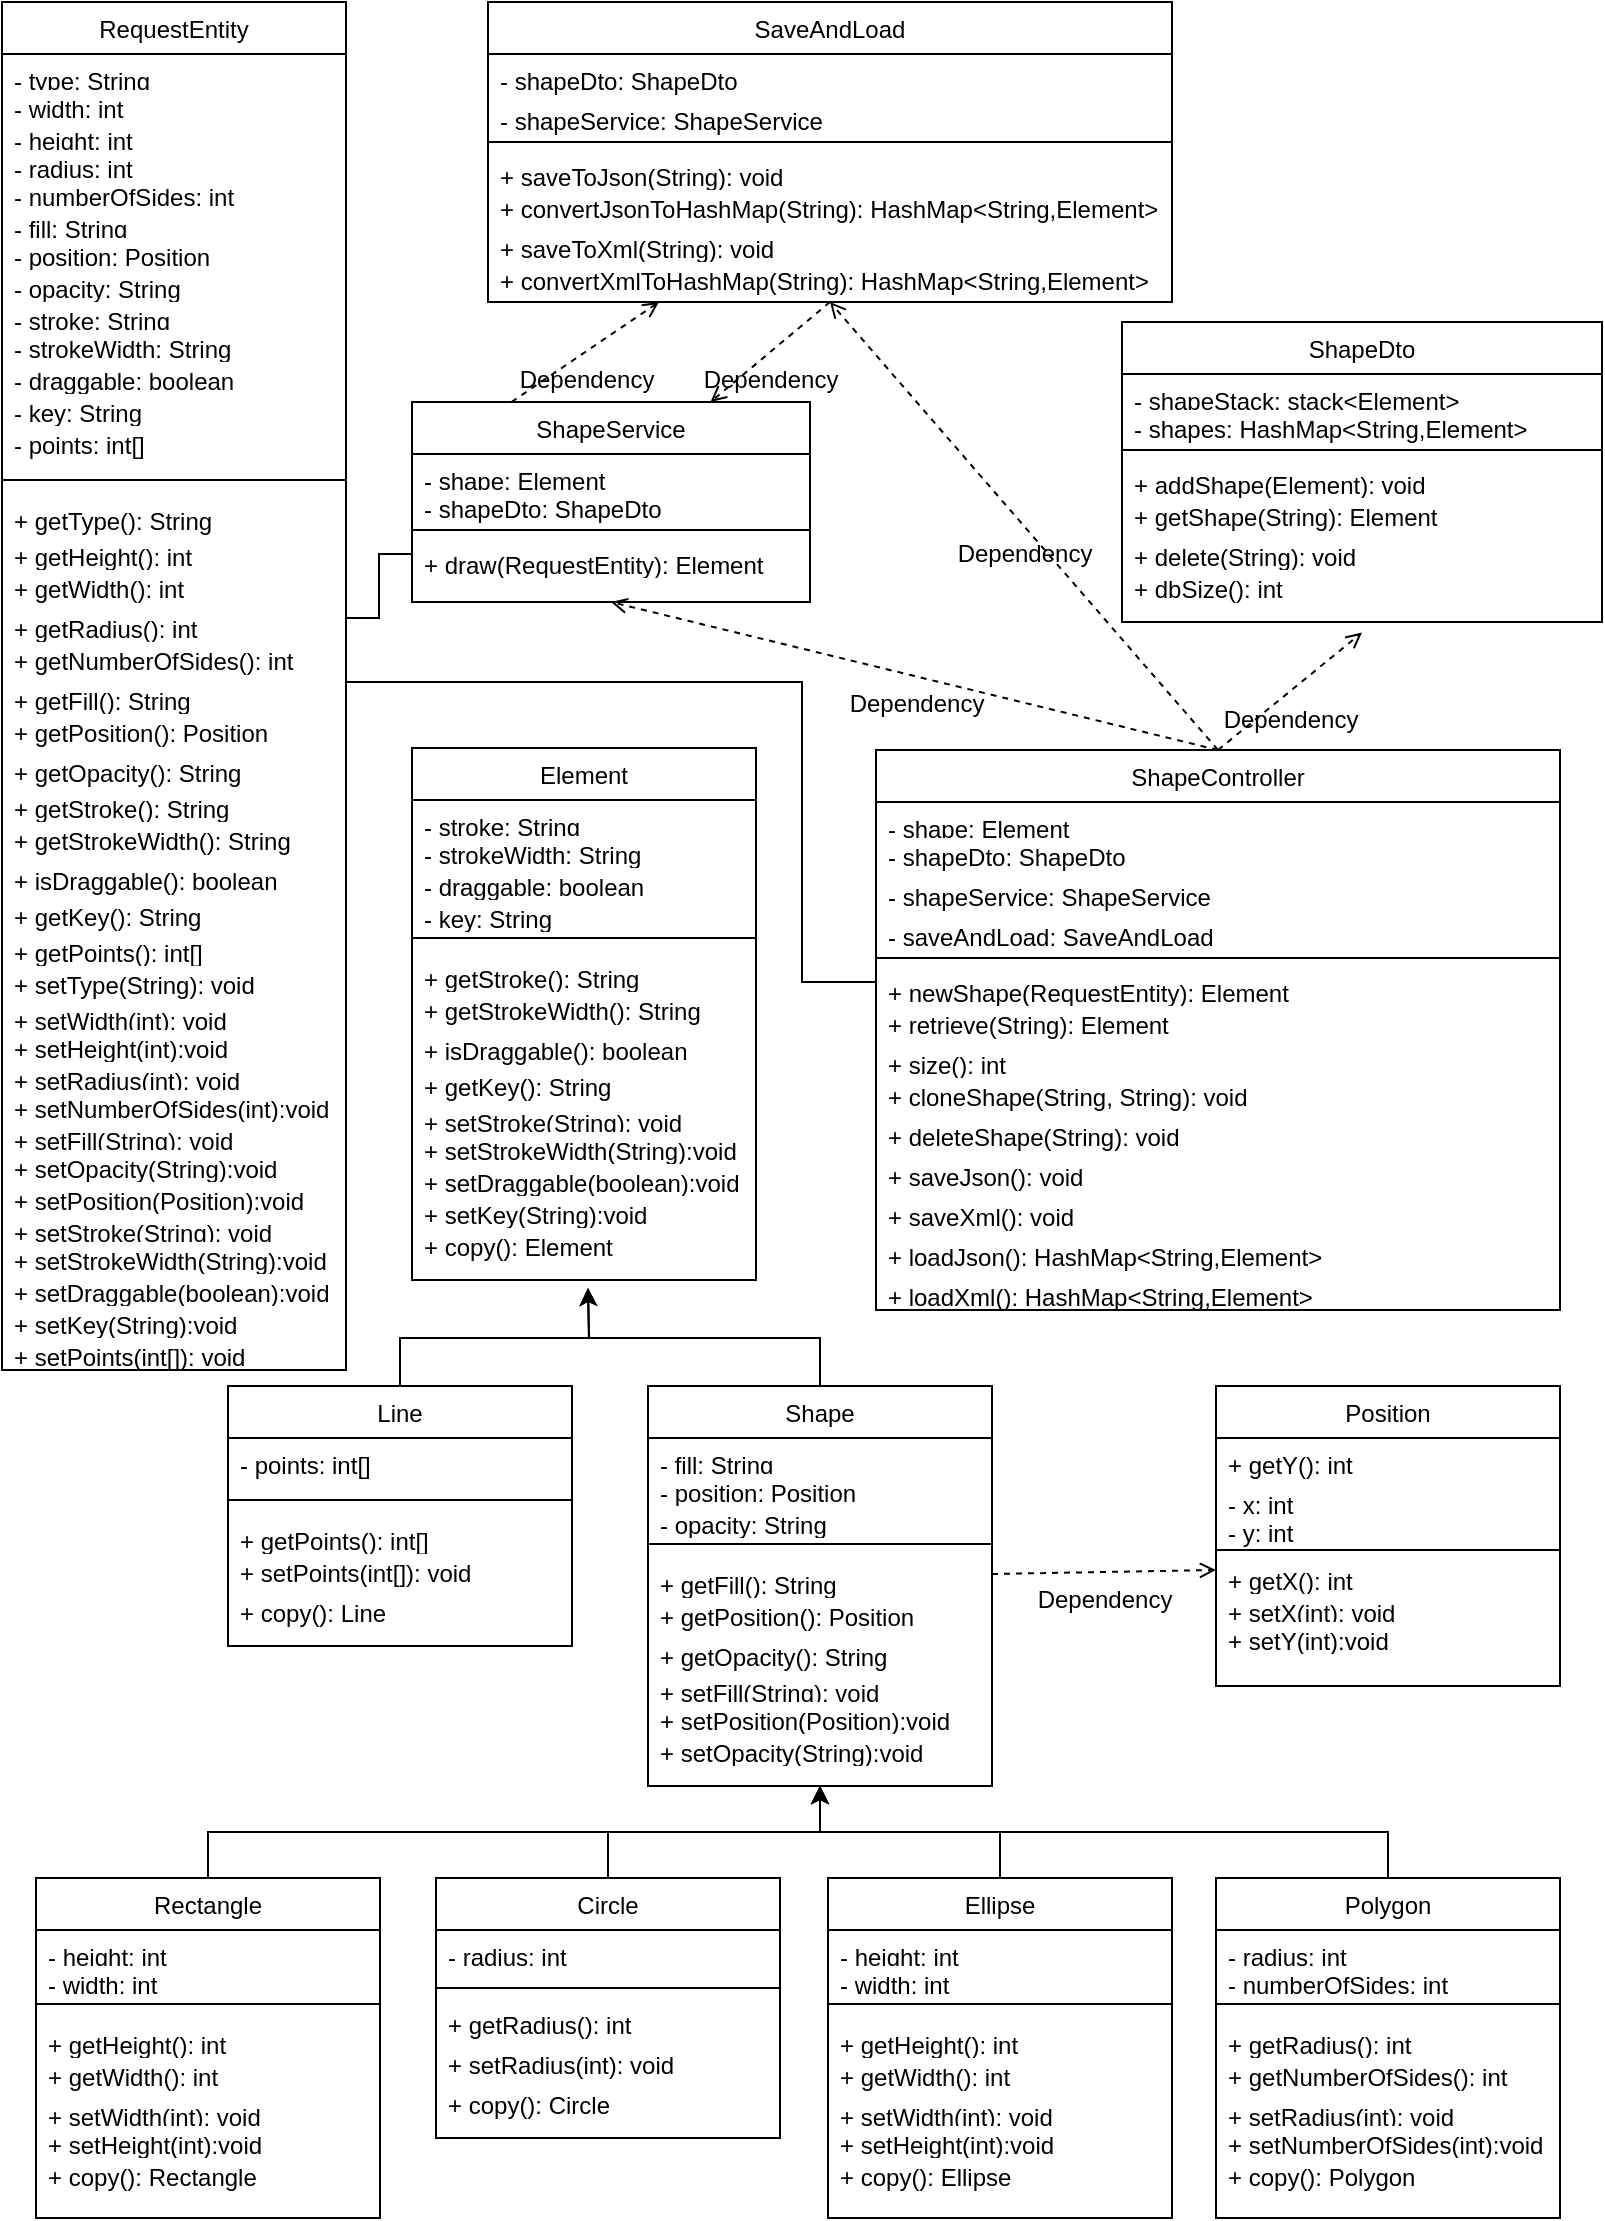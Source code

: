 <mxfile version="22.1.6" type="github">
  <diagram id="C5RBs43oDa-KdzZeNtuy" name="Page-1">
    <mxGraphModel dx="1500" dy="881" grid="1" gridSize="10" guides="1" tooltips="1" connect="1" arrows="1" fold="1" page="1" pageScale="1" pageWidth="827" pageHeight="1169" math="0" shadow="0">
      <root>
        <mxCell id="WIyWlLk6GJQsqaUBKTNV-0" />
        <mxCell id="WIyWlLk6GJQsqaUBKTNV-1" parent="WIyWlLk6GJQsqaUBKTNV-0" />
        <mxCell id="BYD55XEwTdzDxL9DiL2L-180" style="edgeStyle=orthogonalEdgeStyle;rounded=0;orthogonalLoop=1;jettySize=auto;html=1;exitX=0.5;exitY=0;exitDx=0;exitDy=0;entryX=0.5;entryY=1;entryDx=0;entryDy=0;" edge="1" parent="WIyWlLk6GJQsqaUBKTNV-1" source="zkfFHV4jXpPFQw0GAbJ--17" target="BYD55XEwTdzDxL9DiL2L-64">
          <mxGeometry relative="1" as="geometry" />
        </mxCell>
        <mxCell id="zkfFHV4jXpPFQw0GAbJ--17" value="Rectangle" style="swimlane;fontStyle=0;align=center;verticalAlign=top;childLayout=stackLayout;horizontal=1;startSize=26;horizontalStack=0;resizeParent=1;resizeLast=0;collapsible=1;marginBottom=0;rounded=0;shadow=0;strokeWidth=1;" parent="WIyWlLk6GJQsqaUBKTNV-1" vertex="1">
          <mxGeometry x="37" y="978" width="172" height="170" as="geometry">
            <mxRectangle x="550" y="140" width="160" height="26" as="alternateBounds" />
          </mxGeometry>
        </mxCell>
        <mxCell id="zkfFHV4jXpPFQw0GAbJ--18" value="- height: int" style="text;align=left;verticalAlign=top;spacingLeft=4;spacingRight=4;overflow=hidden;rotatable=0;points=[[0,0.5],[1,0.5]];portConstraint=eastwest;" parent="zkfFHV4jXpPFQw0GAbJ--17" vertex="1">
          <mxGeometry y="26" width="172" height="14" as="geometry" />
        </mxCell>
        <mxCell id="zkfFHV4jXpPFQw0GAbJ--19" value="- width: int" style="text;align=left;verticalAlign=top;spacingLeft=4;spacingRight=4;overflow=hidden;rotatable=0;points=[[0,0.5],[1,0.5]];portConstraint=eastwest;rounded=0;shadow=0;html=0;" parent="zkfFHV4jXpPFQw0GAbJ--17" vertex="1">
          <mxGeometry y="40" width="172" height="16" as="geometry" />
        </mxCell>
        <mxCell id="zkfFHV4jXpPFQw0GAbJ--23" value="" style="line;html=1;strokeWidth=1;align=left;verticalAlign=middle;spacingTop=-1;spacingLeft=3;spacingRight=3;rotatable=0;labelPosition=right;points=[];portConstraint=eastwest;" parent="zkfFHV4jXpPFQw0GAbJ--17" vertex="1">
          <mxGeometry y="56" width="172" height="14" as="geometry" />
        </mxCell>
        <mxCell id="zkfFHV4jXpPFQw0GAbJ--24" value="+ getHeight(): int" style="text;align=left;verticalAlign=top;spacingLeft=4;spacingRight=4;overflow=hidden;rotatable=0;points=[[0,0.5],[1,0.5]];portConstraint=eastwest;" parent="zkfFHV4jXpPFQw0GAbJ--17" vertex="1">
          <mxGeometry y="70" width="172" height="16" as="geometry" />
        </mxCell>
        <mxCell id="zkfFHV4jXpPFQw0GAbJ--25" value="+ getWidth(): int" style="text;align=left;verticalAlign=top;spacingLeft=4;spacingRight=4;overflow=hidden;rotatable=0;points=[[0,0.5],[1,0.5]];portConstraint=eastwest;" parent="zkfFHV4jXpPFQw0GAbJ--17" vertex="1">
          <mxGeometry y="86" width="172" height="20" as="geometry" />
        </mxCell>
        <mxCell id="BYD55XEwTdzDxL9DiL2L-0" value="+ setWidth(int): void" style="text;align=left;verticalAlign=top;spacingLeft=4;spacingRight=4;overflow=hidden;rotatable=0;points=[[0,0.5],[1,0.5]];portConstraint=eastwest;" vertex="1" parent="zkfFHV4jXpPFQw0GAbJ--17">
          <mxGeometry y="106" width="172" height="14" as="geometry" />
        </mxCell>
        <mxCell id="BYD55XEwTdzDxL9DiL2L-1" value="+ setHeight(int):void" style="text;align=left;verticalAlign=top;spacingLeft=4;spacingRight=4;overflow=hidden;rotatable=0;points=[[0,0.5],[1,0.5]];portConstraint=eastwest;" vertex="1" parent="zkfFHV4jXpPFQw0GAbJ--17">
          <mxGeometry y="120" width="172" height="16" as="geometry" />
        </mxCell>
        <mxCell id="BYD55XEwTdzDxL9DiL2L-2" value="+ copy(): Rectangle" style="text;align=left;verticalAlign=top;spacingLeft=4;spacingRight=4;overflow=hidden;rotatable=0;points=[[0,0.5],[1,0.5]];portConstraint=eastwest;" vertex="1" parent="zkfFHV4jXpPFQw0GAbJ--17">
          <mxGeometry y="136" width="172" height="30" as="geometry" />
        </mxCell>
        <mxCell id="BYD55XEwTdzDxL9DiL2L-183" style="edgeStyle=orthogonalEdgeStyle;rounded=0;orthogonalLoop=1;jettySize=auto;html=1;exitX=0.5;exitY=0;exitDx=0;exitDy=0;entryX=0.5;entryY=1;entryDx=0;entryDy=0;" edge="1" parent="WIyWlLk6GJQsqaUBKTNV-1" source="BYD55XEwTdzDxL9DiL2L-3" target="BYD55XEwTdzDxL9DiL2L-64">
          <mxGeometry relative="1" as="geometry" />
        </mxCell>
        <mxCell id="BYD55XEwTdzDxL9DiL2L-3" value="Polygon" style="swimlane;fontStyle=0;align=center;verticalAlign=top;childLayout=stackLayout;horizontal=1;startSize=26;horizontalStack=0;resizeParent=1;resizeLast=0;collapsible=1;marginBottom=0;rounded=0;shadow=0;strokeWidth=1;" vertex="1" parent="WIyWlLk6GJQsqaUBKTNV-1">
          <mxGeometry x="627" y="978" width="172" height="170" as="geometry">
            <mxRectangle x="550" y="140" width="160" height="26" as="alternateBounds" />
          </mxGeometry>
        </mxCell>
        <mxCell id="BYD55XEwTdzDxL9DiL2L-4" value="- radius: int" style="text;align=left;verticalAlign=top;spacingLeft=4;spacingRight=4;overflow=hidden;rotatable=0;points=[[0,0.5],[1,0.5]];portConstraint=eastwest;" vertex="1" parent="BYD55XEwTdzDxL9DiL2L-3">
          <mxGeometry y="26" width="172" height="14" as="geometry" />
        </mxCell>
        <mxCell id="BYD55XEwTdzDxL9DiL2L-5" value="- numberOfSides: int" style="text;align=left;verticalAlign=top;spacingLeft=4;spacingRight=4;overflow=hidden;rotatable=0;points=[[0,0.5],[1,0.5]];portConstraint=eastwest;rounded=0;shadow=0;html=0;" vertex="1" parent="BYD55XEwTdzDxL9DiL2L-3">
          <mxGeometry y="40" width="172" height="16" as="geometry" />
        </mxCell>
        <mxCell id="BYD55XEwTdzDxL9DiL2L-6" value="" style="line;html=1;strokeWidth=1;align=left;verticalAlign=middle;spacingTop=-1;spacingLeft=3;spacingRight=3;rotatable=0;labelPosition=right;points=[];portConstraint=eastwest;" vertex="1" parent="BYD55XEwTdzDxL9DiL2L-3">
          <mxGeometry y="56" width="172" height="14" as="geometry" />
        </mxCell>
        <mxCell id="BYD55XEwTdzDxL9DiL2L-7" value="+ getRadius(): int" style="text;align=left;verticalAlign=top;spacingLeft=4;spacingRight=4;overflow=hidden;rotatable=0;points=[[0,0.5],[1,0.5]];portConstraint=eastwest;" vertex="1" parent="BYD55XEwTdzDxL9DiL2L-3">
          <mxGeometry y="70" width="172" height="16" as="geometry" />
        </mxCell>
        <mxCell id="BYD55XEwTdzDxL9DiL2L-8" value="+ getNumberOfSides(): int" style="text;align=left;verticalAlign=top;spacingLeft=4;spacingRight=4;overflow=hidden;rotatable=0;points=[[0,0.5],[1,0.5]];portConstraint=eastwest;" vertex="1" parent="BYD55XEwTdzDxL9DiL2L-3">
          <mxGeometry y="86" width="172" height="20" as="geometry" />
        </mxCell>
        <mxCell id="BYD55XEwTdzDxL9DiL2L-9" value="+ setRadius(int): void" style="text;align=left;verticalAlign=top;spacingLeft=4;spacingRight=4;overflow=hidden;rotatable=0;points=[[0,0.5],[1,0.5]];portConstraint=eastwest;" vertex="1" parent="BYD55XEwTdzDxL9DiL2L-3">
          <mxGeometry y="106" width="172" height="14" as="geometry" />
        </mxCell>
        <mxCell id="BYD55XEwTdzDxL9DiL2L-10" value="+ setNumberOfSides(int):void" style="text;align=left;verticalAlign=top;spacingLeft=4;spacingRight=4;overflow=hidden;rotatable=0;points=[[0,0.5],[1,0.5]];portConstraint=eastwest;" vertex="1" parent="BYD55XEwTdzDxL9DiL2L-3">
          <mxGeometry y="120" width="172" height="16" as="geometry" />
        </mxCell>
        <mxCell id="BYD55XEwTdzDxL9DiL2L-11" value="+ copy(): Polygon" style="text;align=left;verticalAlign=top;spacingLeft=4;spacingRight=4;overflow=hidden;rotatable=0;points=[[0,0.5],[1,0.5]];portConstraint=eastwest;" vertex="1" parent="BYD55XEwTdzDxL9DiL2L-3">
          <mxGeometry y="136" width="172" height="30" as="geometry" />
        </mxCell>
        <mxCell id="BYD55XEwTdzDxL9DiL2L-182" style="edgeStyle=orthogonalEdgeStyle;rounded=0;orthogonalLoop=1;jettySize=auto;html=1;entryX=0.5;entryY=1;entryDx=0;entryDy=0;" edge="1" parent="WIyWlLk6GJQsqaUBKTNV-1" source="BYD55XEwTdzDxL9DiL2L-12" target="BYD55XEwTdzDxL9DiL2L-64">
          <mxGeometry relative="1" as="geometry" />
        </mxCell>
        <mxCell id="BYD55XEwTdzDxL9DiL2L-12" value="Ellipse" style="swimlane;fontStyle=0;align=center;verticalAlign=top;childLayout=stackLayout;horizontal=1;startSize=26;horizontalStack=0;resizeParent=1;resizeLast=0;collapsible=1;marginBottom=0;rounded=0;shadow=0;strokeWidth=1;" vertex="1" parent="WIyWlLk6GJQsqaUBKTNV-1">
          <mxGeometry x="433" y="978" width="172" height="170" as="geometry">
            <mxRectangle x="550" y="140" width="160" height="26" as="alternateBounds" />
          </mxGeometry>
        </mxCell>
        <mxCell id="BYD55XEwTdzDxL9DiL2L-13" value="- height: int" style="text;align=left;verticalAlign=top;spacingLeft=4;spacingRight=4;overflow=hidden;rotatable=0;points=[[0,0.5],[1,0.5]];portConstraint=eastwest;" vertex="1" parent="BYD55XEwTdzDxL9DiL2L-12">
          <mxGeometry y="26" width="172" height="14" as="geometry" />
        </mxCell>
        <mxCell id="BYD55XEwTdzDxL9DiL2L-14" value="- width: int" style="text;align=left;verticalAlign=top;spacingLeft=4;spacingRight=4;overflow=hidden;rotatable=0;points=[[0,0.5],[1,0.5]];portConstraint=eastwest;rounded=0;shadow=0;html=0;" vertex="1" parent="BYD55XEwTdzDxL9DiL2L-12">
          <mxGeometry y="40" width="172" height="16" as="geometry" />
        </mxCell>
        <mxCell id="BYD55XEwTdzDxL9DiL2L-15" value="" style="line;html=1;strokeWidth=1;align=left;verticalAlign=middle;spacingTop=-1;spacingLeft=3;spacingRight=3;rotatable=0;labelPosition=right;points=[];portConstraint=eastwest;" vertex="1" parent="BYD55XEwTdzDxL9DiL2L-12">
          <mxGeometry y="56" width="172" height="14" as="geometry" />
        </mxCell>
        <mxCell id="BYD55XEwTdzDxL9DiL2L-16" value="+ getHeight(): int" style="text;align=left;verticalAlign=top;spacingLeft=4;spacingRight=4;overflow=hidden;rotatable=0;points=[[0,0.5],[1,0.5]];portConstraint=eastwest;" vertex="1" parent="BYD55XEwTdzDxL9DiL2L-12">
          <mxGeometry y="70" width="172" height="16" as="geometry" />
        </mxCell>
        <mxCell id="BYD55XEwTdzDxL9DiL2L-17" value="+ getWidth(): int" style="text;align=left;verticalAlign=top;spacingLeft=4;spacingRight=4;overflow=hidden;rotatable=0;points=[[0,0.5],[1,0.5]];portConstraint=eastwest;" vertex="1" parent="BYD55XEwTdzDxL9DiL2L-12">
          <mxGeometry y="86" width="172" height="20" as="geometry" />
        </mxCell>
        <mxCell id="BYD55XEwTdzDxL9DiL2L-18" value="+ setWidth(int): void" style="text;align=left;verticalAlign=top;spacingLeft=4;spacingRight=4;overflow=hidden;rotatable=0;points=[[0,0.5],[1,0.5]];portConstraint=eastwest;" vertex="1" parent="BYD55XEwTdzDxL9DiL2L-12">
          <mxGeometry y="106" width="172" height="14" as="geometry" />
        </mxCell>
        <mxCell id="BYD55XEwTdzDxL9DiL2L-19" value="+ setHeight(int):void" style="text;align=left;verticalAlign=top;spacingLeft=4;spacingRight=4;overflow=hidden;rotatable=0;points=[[0,0.5],[1,0.5]];portConstraint=eastwest;" vertex="1" parent="BYD55XEwTdzDxL9DiL2L-12">
          <mxGeometry y="120" width="172" height="16" as="geometry" />
        </mxCell>
        <mxCell id="BYD55XEwTdzDxL9DiL2L-20" value="+ copy(): Ellipse" style="text;align=left;verticalAlign=top;spacingLeft=4;spacingRight=4;overflow=hidden;rotatable=0;points=[[0,0.5],[1,0.5]];portConstraint=eastwest;" vertex="1" parent="BYD55XEwTdzDxL9DiL2L-12">
          <mxGeometry y="136" width="172" height="30" as="geometry" />
        </mxCell>
        <mxCell id="BYD55XEwTdzDxL9DiL2L-187" style="edgeStyle=orthogonalEdgeStyle;rounded=0;orthogonalLoop=1;jettySize=auto;html=1;exitX=0.5;exitY=0;exitDx=0;exitDy=0;" edge="1" parent="WIyWlLk6GJQsqaUBKTNV-1" source="BYD55XEwTdzDxL9DiL2L-21">
          <mxGeometry relative="1" as="geometry">
            <mxPoint x="313" y="683" as="targetPoint" />
          </mxGeometry>
        </mxCell>
        <mxCell id="BYD55XEwTdzDxL9DiL2L-21" value="Line" style="swimlane;fontStyle=0;align=center;verticalAlign=top;childLayout=stackLayout;horizontal=1;startSize=26;horizontalStack=0;resizeParent=1;resizeLast=0;collapsible=1;marginBottom=0;rounded=0;shadow=0;strokeWidth=1;" vertex="1" parent="WIyWlLk6GJQsqaUBKTNV-1">
          <mxGeometry x="133" y="732" width="172" height="130" as="geometry">
            <mxRectangle x="550" y="140" width="160" height="26" as="alternateBounds" />
          </mxGeometry>
        </mxCell>
        <mxCell id="BYD55XEwTdzDxL9DiL2L-22" value="- points: int[]" style="text;align=left;verticalAlign=top;spacingLeft=4;spacingRight=4;overflow=hidden;rotatable=0;points=[[0,0.5],[1,0.5]];portConstraint=eastwest;" vertex="1" parent="BYD55XEwTdzDxL9DiL2L-21">
          <mxGeometry y="26" width="172" height="24" as="geometry" />
        </mxCell>
        <mxCell id="BYD55XEwTdzDxL9DiL2L-24" value="" style="line;html=1;strokeWidth=1;align=left;verticalAlign=middle;spacingTop=-1;spacingLeft=3;spacingRight=3;rotatable=0;labelPosition=right;points=[];portConstraint=eastwest;" vertex="1" parent="BYD55XEwTdzDxL9DiL2L-21">
          <mxGeometry y="50" width="172" height="14" as="geometry" />
        </mxCell>
        <mxCell id="BYD55XEwTdzDxL9DiL2L-25" value="+ getPoints(): int[]" style="text;align=left;verticalAlign=top;spacingLeft=4;spacingRight=4;overflow=hidden;rotatable=0;points=[[0,0.5],[1,0.5]];portConstraint=eastwest;" vertex="1" parent="BYD55XEwTdzDxL9DiL2L-21">
          <mxGeometry y="64" width="172" height="16" as="geometry" />
        </mxCell>
        <mxCell id="BYD55XEwTdzDxL9DiL2L-26" value="+ setPoints(int[]): void" style="text;align=left;verticalAlign=top;spacingLeft=4;spacingRight=4;overflow=hidden;rotatable=0;points=[[0,0.5],[1,0.5]];portConstraint=eastwest;" vertex="1" parent="BYD55XEwTdzDxL9DiL2L-21">
          <mxGeometry y="80" width="172" height="20" as="geometry" />
        </mxCell>
        <mxCell id="BYD55XEwTdzDxL9DiL2L-29" value="+ copy(): Line" style="text;align=left;verticalAlign=top;spacingLeft=4;spacingRight=4;overflow=hidden;rotatable=0;points=[[0,0.5],[1,0.5]];portConstraint=eastwest;" vertex="1" parent="BYD55XEwTdzDxL9DiL2L-21">
          <mxGeometry y="100" width="172" height="30" as="geometry" />
        </mxCell>
        <mxCell id="BYD55XEwTdzDxL9DiL2L-181" style="edgeStyle=orthogonalEdgeStyle;rounded=0;orthogonalLoop=1;jettySize=auto;html=1;entryX=0.5;entryY=1;entryDx=0;entryDy=0;" edge="1" parent="WIyWlLk6GJQsqaUBKTNV-1" source="BYD55XEwTdzDxL9DiL2L-30" target="BYD55XEwTdzDxL9DiL2L-64">
          <mxGeometry relative="1" as="geometry" />
        </mxCell>
        <mxCell id="BYD55XEwTdzDxL9DiL2L-30" value="Circle" style="swimlane;fontStyle=0;align=center;verticalAlign=top;childLayout=stackLayout;horizontal=1;startSize=26;horizontalStack=0;resizeParent=1;resizeLast=0;collapsible=1;marginBottom=0;rounded=0;shadow=0;strokeWidth=1;" vertex="1" parent="WIyWlLk6GJQsqaUBKTNV-1">
          <mxGeometry x="237" y="978" width="172" height="130" as="geometry">
            <mxRectangle x="550" y="140" width="160" height="26" as="alternateBounds" />
          </mxGeometry>
        </mxCell>
        <mxCell id="BYD55XEwTdzDxL9DiL2L-31" value="- radius: int" style="text;align=left;verticalAlign=top;spacingLeft=4;spacingRight=4;overflow=hidden;rotatable=0;points=[[0,0.5],[1,0.5]];portConstraint=eastwest;" vertex="1" parent="BYD55XEwTdzDxL9DiL2L-30">
          <mxGeometry y="26" width="172" height="24" as="geometry" />
        </mxCell>
        <mxCell id="BYD55XEwTdzDxL9DiL2L-33" value="" style="line;html=1;strokeWidth=1;align=left;verticalAlign=middle;spacingTop=-1;spacingLeft=3;spacingRight=3;rotatable=0;labelPosition=right;points=[];portConstraint=eastwest;" vertex="1" parent="BYD55XEwTdzDxL9DiL2L-30">
          <mxGeometry y="50" width="172" height="10" as="geometry" />
        </mxCell>
        <mxCell id="BYD55XEwTdzDxL9DiL2L-34" value="+ getRadius(): int" style="text;align=left;verticalAlign=top;spacingLeft=4;spacingRight=4;overflow=hidden;rotatable=0;points=[[0,0.5],[1,0.5]];portConstraint=eastwest;" vertex="1" parent="BYD55XEwTdzDxL9DiL2L-30">
          <mxGeometry y="60" width="172" height="20" as="geometry" />
        </mxCell>
        <mxCell id="BYD55XEwTdzDxL9DiL2L-35" value="+ setRadius(int): void" style="text;align=left;verticalAlign=top;spacingLeft=4;spacingRight=4;overflow=hidden;rotatable=0;points=[[0,0.5],[1,0.5]];portConstraint=eastwest;" vertex="1" parent="BYD55XEwTdzDxL9DiL2L-30">
          <mxGeometry y="80" width="172" height="20" as="geometry" />
        </mxCell>
        <mxCell id="BYD55XEwTdzDxL9DiL2L-38" value="+ copy(): Circle" style="text;align=left;verticalAlign=top;spacingLeft=4;spacingRight=4;overflow=hidden;rotatable=0;points=[[0,0.5],[1,0.5]];portConstraint=eastwest;" vertex="1" parent="BYD55XEwTdzDxL9DiL2L-30">
          <mxGeometry y="100" width="172" height="30" as="geometry" />
        </mxCell>
        <mxCell id="BYD55XEwTdzDxL9DiL2L-40" value="Element" style="swimlane;fontStyle=0;align=center;verticalAlign=top;childLayout=stackLayout;horizontal=1;startSize=26;horizontalStack=0;resizeParent=1;resizeLast=0;collapsible=1;marginBottom=0;rounded=0;shadow=0;strokeWidth=1;" vertex="1" parent="WIyWlLk6GJQsqaUBKTNV-1">
          <mxGeometry x="225" y="413" width="172" height="266" as="geometry">
            <mxRectangle x="550" y="140" width="160" height="26" as="alternateBounds" />
          </mxGeometry>
        </mxCell>
        <mxCell id="BYD55XEwTdzDxL9DiL2L-41" value="- stroke: String" style="text;align=left;verticalAlign=top;spacingLeft=4;spacingRight=4;overflow=hidden;rotatable=0;points=[[0,0.5],[1,0.5]];portConstraint=eastwest;" vertex="1" parent="BYD55XEwTdzDxL9DiL2L-40">
          <mxGeometry y="26" width="172" height="14" as="geometry" />
        </mxCell>
        <mxCell id="BYD55XEwTdzDxL9DiL2L-42" value="- strokeWidth: String" style="text;align=left;verticalAlign=top;spacingLeft=4;spacingRight=4;overflow=hidden;rotatable=0;points=[[0,0.5],[1,0.5]];portConstraint=eastwest;rounded=0;shadow=0;html=0;" vertex="1" parent="BYD55XEwTdzDxL9DiL2L-40">
          <mxGeometry y="40" width="172" height="16" as="geometry" />
        </mxCell>
        <mxCell id="BYD55XEwTdzDxL9DiL2L-49" value="- draggable: boolean" style="text;align=left;verticalAlign=top;spacingLeft=4;spacingRight=4;overflow=hidden;rotatable=0;points=[[0,0.5],[1,0.5]];portConstraint=eastwest;rounded=0;shadow=0;html=0;" vertex="1" parent="BYD55XEwTdzDxL9DiL2L-40">
          <mxGeometry y="56" width="172" height="16" as="geometry" />
        </mxCell>
        <mxCell id="BYD55XEwTdzDxL9DiL2L-50" value="- key: String" style="text;align=left;verticalAlign=top;spacingLeft=4;spacingRight=4;overflow=hidden;rotatable=0;points=[[0,0.5],[1,0.5]];portConstraint=eastwest;rounded=0;shadow=0;html=0;" vertex="1" parent="BYD55XEwTdzDxL9DiL2L-40">
          <mxGeometry y="72" width="172" height="16" as="geometry" />
        </mxCell>
        <mxCell id="BYD55XEwTdzDxL9DiL2L-43" value="" style="line;html=1;strokeWidth=1;align=left;verticalAlign=middle;spacingTop=-1;spacingLeft=3;spacingRight=3;rotatable=0;labelPosition=right;points=[];portConstraint=eastwest;" vertex="1" parent="BYD55XEwTdzDxL9DiL2L-40">
          <mxGeometry y="88" width="172" height="14" as="geometry" />
        </mxCell>
        <mxCell id="BYD55XEwTdzDxL9DiL2L-44" value="+ getStroke(): String" style="text;align=left;verticalAlign=top;spacingLeft=4;spacingRight=4;overflow=hidden;rotatable=0;points=[[0,0.5],[1,0.5]];portConstraint=eastwest;" vertex="1" parent="BYD55XEwTdzDxL9DiL2L-40">
          <mxGeometry y="102" width="172" height="16" as="geometry" />
        </mxCell>
        <mxCell id="BYD55XEwTdzDxL9DiL2L-45" value="+ getStrokeWidth(): String" style="text;align=left;verticalAlign=top;spacingLeft=4;spacingRight=4;overflow=hidden;rotatable=0;points=[[0,0.5],[1,0.5]];portConstraint=eastwest;" vertex="1" parent="BYD55XEwTdzDxL9DiL2L-40">
          <mxGeometry y="118" width="172" height="20" as="geometry" />
        </mxCell>
        <mxCell id="BYD55XEwTdzDxL9DiL2L-51" value="+ isDraggable(): boolean" style="text;align=left;verticalAlign=top;spacingLeft=4;spacingRight=4;overflow=hidden;rotatable=0;points=[[0,0.5],[1,0.5]];portConstraint=eastwest;" vertex="1" parent="BYD55XEwTdzDxL9DiL2L-40">
          <mxGeometry y="138" width="172" height="18" as="geometry" />
        </mxCell>
        <mxCell id="BYD55XEwTdzDxL9DiL2L-52" value="+ getKey(): String" style="text;align=left;verticalAlign=top;spacingLeft=4;spacingRight=4;overflow=hidden;rotatable=0;points=[[0,0.5],[1,0.5]];portConstraint=eastwest;" vertex="1" parent="BYD55XEwTdzDxL9DiL2L-40">
          <mxGeometry y="156" width="172" height="18" as="geometry" />
        </mxCell>
        <mxCell id="BYD55XEwTdzDxL9DiL2L-46" value="+ setStroke(String): void" style="text;align=left;verticalAlign=top;spacingLeft=4;spacingRight=4;overflow=hidden;rotatable=0;points=[[0,0.5],[1,0.5]];portConstraint=eastwest;" vertex="1" parent="BYD55XEwTdzDxL9DiL2L-40">
          <mxGeometry y="174" width="172" height="14" as="geometry" />
        </mxCell>
        <mxCell id="BYD55XEwTdzDxL9DiL2L-47" value="+ setStrokeWidth(String):void" style="text;align=left;verticalAlign=top;spacingLeft=4;spacingRight=4;overflow=hidden;rotatable=0;points=[[0,0.5],[1,0.5]];portConstraint=eastwest;" vertex="1" parent="BYD55XEwTdzDxL9DiL2L-40">
          <mxGeometry y="188" width="172" height="16" as="geometry" />
        </mxCell>
        <mxCell id="BYD55XEwTdzDxL9DiL2L-53" value="+ setDraggable(boolean):void" style="text;align=left;verticalAlign=top;spacingLeft=4;spacingRight=4;overflow=hidden;rotatable=0;points=[[0,0.5],[1,0.5]];portConstraint=eastwest;" vertex="1" parent="BYD55XEwTdzDxL9DiL2L-40">
          <mxGeometry y="204" width="172" height="16" as="geometry" />
        </mxCell>
        <mxCell id="BYD55XEwTdzDxL9DiL2L-54" value="+ setKey(String):void" style="text;align=left;verticalAlign=top;spacingLeft=4;spacingRight=4;overflow=hidden;rotatable=0;points=[[0,0.5],[1,0.5]];portConstraint=eastwest;" vertex="1" parent="BYD55XEwTdzDxL9DiL2L-40">
          <mxGeometry y="220" width="172" height="16" as="geometry" />
        </mxCell>
        <mxCell id="BYD55XEwTdzDxL9DiL2L-48" value="+ copy(): Element" style="text;align=left;verticalAlign=top;spacingLeft=4;spacingRight=4;overflow=hidden;rotatable=0;points=[[0,0.5],[1,0.5]];portConstraint=eastwest;" vertex="1" parent="BYD55XEwTdzDxL9DiL2L-40">
          <mxGeometry y="236" width="172" height="30" as="geometry" />
        </mxCell>
        <mxCell id="BYD55XEwTdzDxL9DiL2L-55" value="Position" style="swimlane;fontStyle=0;align=center;verticalAlign=top;childLayout=stackLayout;horizontal=1;startSize=26;horizontalStack=0;resizeParent=1;resizeLast=0;collapsible=1;marginBottom=0;rounded=0;shadow=0;strokeWidth=1;" vertex="1" parent="WIyWlLk6GJQsqaUBKTNV-1">
          <mxGeometry x="627" y="732" width="172" height="150" as="geometry">
            <mxRectangle x="550" y="140" width="160" height="26" as="alternateBounds" />
          </mxGeometry>
        </mxCell>
        <mxCell id="BYD55XEwTdzDxL9DiL2L-60" value="+ getY(): int" style="text;align=left;verticalAlign=top;spacingLeft=4;spacingRight=4;overflow=hidden;rotatable=0;points=[[0,0.5],[1,0.5]];portConstraint=eastwest;" vertex="1" parent="BYD55XEwTdzDxL9DiL2L-55">
          <mxGeometry y="26" width="172" height="20" as="geometry" />
        </mxCell>
        <mxCell id="BYD55XEwTdzDxL9DiL2L-56" value="- x: int" style="text;align=left;verticalAlign=top;spacingLeft=4;spacingRight=4;overflow=hidden;rotatable=0;points=[[0,0.5],[1,0.5]];portConstraint=eastwest;" vertex="1" parent="BYD55XEwTdzDxL9DiL2L-55">
          <mxGeometry y="46" width="172" height="14" as="geometry" />
        </mxCell>
        <mxCell id="BYD55XEwTdzDxL9DiL2L-57" value="- y: int" style="text;align=left;verticalAlign=top;spacingLeft=4;spacingRight=4;overflow=hidden;rotatable=0;points=[[0,0.5],[1,0.5]];portConstraint=eastwest;rounded=0;shadow=0;html=0;" vertex="1" parent="BYD55XEwTdzDxL9DiL2L-55">
          <mxGeometry y="60" width="172" height="20" as="geometry" />
        </mxCell>
        <mxCell id="BYD55XEwTdzDxL9DiL2L-58" value="" style="line;html=1;strokeWidth=1;align=left;verticalAlign=middle;spacingTop=-1;spacingLeft=3;spacingRight=3;rotatable=0;labelPosition=right;points=[];portConstraint=eastwest;" vertex="1" parent="BYD55XEwTdzDxL9DiL2L-55">
          <mxGeometry y="80" width="172" height="4" as="geometry" />
        </mxCell>
        <mxCell id="BYD55XEwTdzDxL9DiL2L-59" value="+ getX(): int" style="text;align=left;verticalAlign=top;spacingLeft=4;spacingRight=4;overflow=hidden;rotatable=0;points=[[0,0.5],[1,0.5]];portConstraint=eastwest;" vertex="1" parent="BYD55XEwTdzDxL9DiL2L-55">
          <mxGeometry y="84" width="172" height="16" as="geometry" />
        </mxCell>
        <mxCell id="BYD55XEwTdzDxL9DiL2L-61" value="+ setX(int): void" style="text;align=left;verticalAlign=top;spacingLeft=4;spacingRight=4;overflow=hidden;rotatable=0;points=[[0,0.5],[1,0.5]];portConstraint=eastwest;" vertex="1" parent="BYD55XEwTdzDxL9DiL2L-55">
          <mxGeometry y="100" width="172" height="14" as="geometry" />
        </mxCell>
        <mxCell id="BYD55XEwTdzDxL9DiL2L-62" value="+ setY(int):void" style="text;align=left;verticalAlign=top;spacingLeft=4;spacingRight=4;overflow=hidden;rotatable=0;points=[[0,0.5],[1,0.5]];portConstraint=eastwest;" vertex="1" parent="BYD55XEwTdzDxL9DiL2L-55">
          <mxGeometry y="114" width="172" height="16" as="geometry" />
        </mxCell>
        <mxCell id="BYD55XEwTdzDxL9DiL2L-186" style="edgeStyle=orthogonalEdgeStyle;rounded=0;orthogonalLoop=1;jettySize=auto;html=1;exitX=0.5;exitY=0;exitDx=0;exitDy=0;" edge="1" parent="WIyWlLk6GJQsqaUBKTNV-1" source="BYD55XEwTdzDxL9DiL2L-64">
          <mxGeometry relative="1" as="geometry">
            <mxPoint x="313" y="683" as="targetPoint" />
          </mxGeometry>
        </mxCell>
        <mxCell id="BYD55XEwTdzDxL9DiL2L-64" value="Shape" style="swimlane;fontStyle=0;align=center;verticalAlign=top;childLayout=stackLayout;horizontal=1;startSize=26;horizontalStack=0;resizeParent=1;resizeLast=0;collapsible=1;marginBottom=0;rounded=0;shadow=0;strokeWidth=1;" vertex="1" parent="WIyWlLk6GJQsqaUBKTNV-1">
          <mxGeometry x="343" y="732" width="172" height="200" as="geometry">
            <mxRectangle x="550" y="140" width="160" height="26" as="alternateBounds" />
          </mxGeometry>
        </mxCell>
        <mxCell id="BYD55XEwTdzDxL9DiL2L-65" value="- fill: String" style="text;align=left;verticalAlign=top;spacingLeft=4;spacingRight=4;overflow=hidden;rotatable=0;points=[[0,0.5],[1,0.5]];portConstraint=eastwest;" vertex="1" parent="BYD55XEwTdzDxL9DiL2L-64">
          <mxGeometry y="26" width="172" height="14" as="geometry" />
        </mxCell>
        <mxCell id="BYD55XEwTdzDxL9DiL2L-66" value="- position: Position" style="text;align=left;verticalAlign=top;spacingLeft=4;spacingRight=4;overflow=hidden;rotatable=0;points=[[0,0.5],[1,0.5]];portConstraint=eastwest;rounded=0;shadow=0;html=0;" vertex="1" parent="BYD55XEwTdzDxL9DiL2L-64">
          <mxGeometry y="40" width="172" height="16" as="geometry" />
        </mxCell>
        <mxCell id="BYD55XEwTdzDxL9DiL2L-68" value="- opacity: String" style="text;align=left;verticalAlign=top;spacingLeft=4;spacingRight=4;overflow=hidden;rotatable=0;points=[[0,0.5],[1,0.5]];portConstraint=eastwest;rounded=0;shadow=0;html=0;" vertex="1" parent="BYD55XEwTdzDxL9DiL2L-64">
          <mxGeometry y="56" width="172" height="16" as="geometry" />
        </mxCell>
        <mxCell id="BYD55XEwTdzDxL9DiL2L-69" value="" style="line;html=1;strokeWidth=1;align=left;verticalAlign=middle;spacingTop=-1;spacingLeft=3;spacingRight=3;rotatable=0;labelPosition=right;points=[];portConstraint=eastwest;" vertex="1" parent="BYD55XEwTdzDxL9DiL2L-64">
          <mxGeometry y="72" width="172" height="14" as="geometry" />
        </mxCell>
        <mxCell id="BYD55XEwTdzDxL9DiL2L-70" value="+ getFill(): String" style="text;align=left;verticalAlign=top;spacingLeft=4;spacingRight=4;overflow=hidden;rotatable=0;points=[[0,0.5],[1,0.5]];portConstraint=eastwest;" vertex="1" parent="BYD55XEwTdzDxL9DiL2L-64">
          <mxGeometry y="86" width="172" height="16" as="geometry" />
        </mxCell>
        <mxCell id="BYD55XEwTdzDxL9DiL2L-71" value="+ getPosition(): Position" style="text;align=left;verticalAlign=top;spacingLeft=4;spacingRight=4;overflow=hidden;rotatable=0;points=[[0,0.5],[1,0.5]];portConstraint=eastwest;" vertex="1" parent="BYD55XEwTdzDxL9DiL2L-64">
          <mxGeometry y="102" width="172" height="20" as="geometry" />
        </mxCell>
        <mxCell id="BYD55XEwTdzDxL9DiL2L-73" value="+ getOpacity(): String" style="text;align=left;verticalAlign=top;spacingLeft=4;spacingRight=4;overflow=hidden;rotatable=0;points=[[0,0.5],[1,0.5]];portConstraint=eastwest;" vertex="1" parent="BYD55XEwTdzDxL9DiL2L-64">
          <mxGeometry y="122" width="172" height="18" as="geometry" />
        </mxCell>
        <mxCell id="BYD55XEwTdzDxL9DiL2L-74" value="+ setFill(String): void" style="text;align=left;verticalAlign=top;spacingLeft=4;spacingRight=4;overflow=hidden;rotatable=0;points=[[0,0.5],[1,0.5]];portConstraint=eastwest;" vertex="1" parent="BYD55XEwTdzDxL9DiL2L-64">
          <mxGeometry y="140" width="172" height="14" as="geometry" />
        </mxCell>
        <mxCell id="BYD55XEwTdzDxL9DiL2L-75" value="+ setPosition(Position):void" style="text;align=left;verticalAlign=top;spacingLeft=4;spacingRight=4;overflow=hidden;rotatable=0;points=[[0,0.5],[1,0.5]];portConstraint=eastwest;" vertex="1" parent="BYD55XEwTdzDxL9DiL2L-64">
          <mxGeometry y="154" width="172" height="16" as="geometry" />
        </mxCell>
        <mxCell id="BYD55XEwTdzDxL9DiL2L-77" value="+ setOpacity(String):void" style="text;align=left;verticalAlign=top;spacingLeft=4;spacingRight=4;overflow=hidden;rotatable=0;points=[[0,0.5],[1,0.5]];portConstraint=eastwest;" vertex="1" parent="BYD55XEwTdzDxL9DiL2L-64">
          <mxGeometry y="170" width="172" height="16" as="geometry" />
        </mxCell>
        <mxCell id="BYD55XEwTdzDxL9DiL2L-79" value="RequestEntity" style="swimlane;fontStyle=0;align=center;verticalAlign=top;childLayout=stackLayout;horizontal=1;startSize=26;horizontalStack=0;resizeParent=1;resizeLast=0;collapsible=1;marginBottom=0;rounded=0;shadow=0;strokeWidth=1;" vertex="1" parent="WIyWlLk6GJQsqaUBKTNV-1">
          <mxGeometry x="20" y="40" width="172" height="684" as="geometry">
            <mxRectangle x="550" y="140" width="160" height="26" as="alternateBounds" />
          </mxGeometry>
        </mxCell>
        <mxCell id="BYD55XEwTdzDxL9DiL2L-80" value="- type: String" style="text;align=left;verticalAlign=top;spacingLeft=4;spacingRight=4;overflow=hidden;rotatable=0;points=[[0,0.5],[1,0.5]];portConstraint=eastwest;" vertex="1" parent="BYD55XEwTdzDxL9DiL2L-79">
          <mxGeometry y="26" width="172" height="14" as="geometry" />
        </mxCell>
        <mxCell id="BYD55XEwTdzDxL9DiL2L-96" value="- width: int" style="text;align=left;verticalAlign=top;spacingLeft=4;spacingRight=4;overflow=hidden;rotatable=0;points=[[0,0.5],[1,0.5]];portConstraint=eastwest;rounded=0;shadow=0;html=0;" vertex="1" parent="BYD55XEwTdzDxL9DiL2L-79">
          <mxGeometry y="40" width="172" height="16" as="geometry" />
        </mxCell>
        <mxCell id="BYD55XEwTdzDxL9DiL2L-95" value="- height: int" style="text;align=left;verticalAlign=top;spacingLeft=4;spacingRight=4;overflow=hidden;rotatable=0;points=[[0,0.5],[1,0.5]];portConstraint=eastwest;" vertex="1" parent="BYD55XEwTdzDxL9DiL2L-79">
          <mxGeometry y="56" width="172" height="14" as="geometry" />
        </mxCell>
        <mxCell id="BYD55XEwTdzDxL9DiL2L-97" value="- radius: int" style="text;align=left;verticalAlign=top;spacingLeft=4;spacingRight=4;overflow=hidden;rotatable=0;points=[[0,0.5],[1,0.5]];portConstraint=eastwest;" vertex="1" parent="BYD55XEwTdzDxL9DiL2L-79">
          <mxGeometry y="70" width="172" height="14" as="geometry" />
        </mxCell>
        <mxCell id="BYD55XEwTdzDxL9DiL2L-98" value="- numberOfSides: int" style="text;align=left;verticalAlign=top;spacingLeft=4;spacingRight=4;overflow=hidden;rotatable=0;points=[[0,0.5],[1,0.5]];portConstraint=eastwest;rounded=0;shadow=0;html=0;" vertex="1" parent="BYD55XEwTdzDxL9DiL2L-79">
          <mxGeometry y="84" width="172" height="16" as="geometry" />
        </mxCell>
        <mxCell id="BYD55XEwTdzDxL9DiL2L-99" value="- fill: String" style="text;align=left;verticalAlign=top;spacingLeft=4;spacingRight=4;overflow=hidden;rotatable=0;points=[[0,0.5],[1,0.5]];portConstraint=eastwest;" vertex="1" parent="BYD55XEwTdzDxL9DiL2L-79">
          <mxGeometry y="100" width="172" height="14" as="geometry" />
        </mxCell>
        <mxCell id="BYD55XEwTdzDxL9DiL2L-100" value="- position: Position" style="text;align=left;verticalAlign=top;spacingLeft=4;spacingRight=4;overflow=hidden;rotatable=0;points=[[0,0.5],[1,0.5]];portConstraint=eastwest;rounded=0;shadow=0;html=0;" vertex="1" parent="BYD55XEwTdzDxL9DiL2L-79">
          <mxGeometry y="114" width="172" height="16" as="geometry" />
        </mxCell>
        <mxCell id="BYD55XEwTdzDxL9DiL2L-101" value="- opacity: String" style="text;align=left;verticalAlign=top;spacingLeft=4;spacingRight=4;overflow=hidden;rotatable=0;points=[[0,0.5],[1,0.5]];portConstraint=eastwest;rounded=0;shadow=0;html=0;" vertex="1" parent="BYD55XEwTdzDxL9DiL2L-79">
          <mxGeometry y="130" width="172" height="16" as="geometry" />
        </mxCell>
        <mxCell id="BYD55XEwTdzDxL9DiL2L-94" value="- stroke: String" style="text;align=left;verticalAlign=top;spacingLeft=4;spacingRight=4;overflow=hidden;rotatable=0;points=[[0,0.5],[1,0.5]];portConstraint=eastwest;" vertex="1" parent="BYD55XEwTdzDxL9DiL2L-79">
          <mxGeometry y="146" width="172" height="14" as="geometry" />
        </mxCell>
        <mxCell id="BYD55XEwTdzDxL9DiL2L-81" value="- strokeWidth: String" style="text;align=left;verticalAlign=top;spacingLeft=4;spacingRight=4;overflow=hidden;rotatable=0;points=[[0,0.5],[1,0.5]];portConstraint=eastwest;rounded=0;shadow=0;html=0;" vertex="1" parent="BYD55XEwTdzDxL9DiL2L-79">
          <mxGeometry y="160" width="172" height="16" as="geometry" />
        </mxCell>
        <mxCell id="BYD55XEwTdzDxL9DiL2L-82" value="- draggable: boolean" style="text;align=left;verticalAlign=top;spacingLeft=4;spacingRight=4;overflow=hidden;rotatable=0;points=[[0,0.5],[1,0.5]];portConstraint=eastwest;rounded=0;shadow=0;html=0;" vertex="1" parent="BYD55XEwTdzDxL9DiL2L-79">
          <mxGeometry y="176" width="172" height="16" as="geometry" />
        </mxCell>
        <mxCell id="BYD55XEwTdzDxL9DiL2L-83" value="- key: String" style="text;align=left;verticalAlign=top;spacingLeft=4;spacingRight=4;overflow=hidden;rotatable=0;points=[[0,0.5],[1,0.5]];portConstraint=eastwest;rounded=0;shadow=0;html=0;" vertex="1" parent="BYD55XEwTdzDxL9DiL2L-79">
          <mxGeometry y="192" width="172" height="16" as="geometry" />
        </mxCell>
        <mxCell id="BYD55XEwTdzDxL9DiL2L-102" value="- points: int[]" style="text;align=left;verticalAlign=top;spacingLeft=4;spacingRight=4;overflow=hidden;rotatable=0;points=[[0,0.5],[1,0.5]];portConstraint=eastwest;" vertex="1" parent="BYD55XEwTdzDxL9DiL2L-79">
          <mxGeometry y="208" width="172" height="24" as="geometry" />
        </mxCell>
        <mxCell id="BYD55XEwTdzDxL9DiL2L-84" value="" style="line;html=1;strokeWidth=1;align=left;verticalAlign=middle;spacingTop=-1;spacingLeft=3;spacingRight=3;rotatable=0;labelPosition=right;points=[];portConstraint=eastwest;" vertex="1" parent="BYD55XEwTdzDxL9DiL2L-79">
          <mxGeometry y="232" width="172" height="14" as="geometry" />
        </mxCell>
        <mxCell id="BYD55XEwTdzDxL9DiL2L-119" value="+ getType(): String" style="text;align=left;verticalAlign=top;spacingLeft=4;spacingRight=4;overflow=hidden;rotatable=0;points=[[0,0.5],[1,0.5]];portConstraint=eastwest;" vertex="1" parent="BYD55XEwTdzDxL9DiL2L-79">
          <mxGeometry y="246" width="172" height="18" as="geometry" />
        </mxCell>
        <mxCell id="BYD55XEwTdzDxL9DiL2L-103" value="+ getHeight(): int" style="text;align=left;verticalAlign=top;spacingLeft=4;spacingRight=4;overflow=hidden;rotatable=0;points=[[0,0.5],[1,0.5]];portConstraint=eastwest;" vertex="1" parent="BYD55XEwTdzDxL9DiL2L-79">
          <mxGeometry y="264" width="172" height="16" as="geometry" />
        </mxCell>
        <mxCell id="BYD55XEwTdzDxL9DiL2L-104" value="+ getWidth(): int" style="text;align=left;verticalAlign=top;spacingLeft=4;spacingRight=4;overflow=hidden;rotatable=0;points=[[0,0.5],[1,0.5]];portConstraint=eastwest;" vertex="1" parent="BYD55XEwTdzDxL9DiL2L-79">
          <mxGeometry y="280" width="172" height="20" as="geometry" />
        </mxCell>
        <mxCell id="BYD55XEwTdzDxL9DiL2L-107" value="+ getRadius(): int" style="text;align=left;verticalAlign=top;spacingLeft=4;spacingRight=4;overflow=hidden;rotatable=0;points=[[0,0.5],[1,0.5]];portConstraint=eastwest;" vertex="1" parent="BYD55XEwTdzDxL9DiL2L-79">
          <mxGeometry y="300" width="172" height="16" as="geometry" />
        </mxCell>
        <mxCell id="BYD55XEwTdzDxL9DiL2L-108" value="+ getNumberOfSides(): int" style="text;align=left;verticalAlign=top;spacingLeft=4;spacingRight=4;overflow=hidden;rotatable=0;points=[[0,0.5],[1,0.5]];portConstraint=eastwest;" vertex="1" parent="BYD55XEwTdzDxL9DiL2L-79">
          <mxGeometry y="316" width="172" height="20" as="geometry" />
        </mxCell>
        <mxCell id="BYD55XEwTdzDxL9DiL2L-111" value="+ getFill(): String" style="text;align=left;verticalAlign=top;spacingLeft=4;spacingRight=4;overflow=hidden;rotatable=0;points=[[0,0.5],[1,0.5]];portConstraint=eastwest;" vertex="1" parent="BYD55XEwTdzDxL9DiL2L-79">
          <mxGeometry y="336" width="172" height="16" as="geometry" />
        </mxCell>
        <mxCell id="BYD55XEwTdzDxL9DiL2L-112" value="+ getPosition(): Position" style="text;align=left;verticalAlign=top;spacingLeft=4;spacingRight=4;overflow=hidden;rotatable=0;points=[[0,0.5],[1,0.5]];portConstraint=eastwest;" vertex="1" parent="BYD55XEwTdzDxL9DiL2L-79">
          <mxGeometry y="352" width="172" height="20" as="geometry" />
        </mxCell>
        <mxCell id="BYD55XEwTdzDxL9DiL2L-113" value="+ getOpacity(): String" style="text;align=left;verticalAlign=top;spacingLeft=4;spacingRight=4;overflow=hidden;rotatable=0;points=[[0,0.5],[1,0.5]];portConstraint=eastwest;" vertex="1" parent="BYD55XEwTdzDxL9DiL2L-79">
          <mxGeometry y="372" width="172" height="18" as="geometry" />
        </mxCell>
        <mxCell id="BYD55XEwTdzDxL9DiL2L-85" value="+ getStroke(): String" style="text;align=left;verticalAlign=top;spacingLeft=4;spacingRight=4;overflow=hidden;rotatable=0;points=[[0,0.5],[1,0.5]];portConstraint=eastwest;" vertex="1" parent="BYD55XEwTdzDxL9DiL2L-79">
          <mxGeometry y="390" width="172" height="16" as="geometry" />
        </mxCell>
        <mxCell id="BYD55XEwTdzDxL9DiL2L-86" value="+ getStrokeWidth(): String" style="text;align=left;verticalAlign=top;spacingLeft=4;spacingRight=4;overflow=hidden;rotatable=0;points=[[0,0.5],[1,0.5]];portConstraint=eastwest;" vertex="1" parent="BYD55XEwTdzDxL9DiL2L-79">
          <mxGeometry y="406" width="172" height="20" as="geometry" />
        </mxCell>
        <mxCell id="BYD55XEwTdzDxL9DiL2L-87" value="+ isDraggable(): boolean" style="text;align=left;verticalAlign=top;spacingLeft=4;spacingRight=4;overflow=hidden;rotatable=0;points=[[0,0.5],[1,0.5]];portConstraint=eastwest;" vertex="1" parent="BYD55XEwTdzDxL9DiL2L-79">
          <mxGeometry y="426" width="172" height="18" as="geometry" />
        </mxCell>
        <mxCell id="BYD55XEwTdzDxL9DiL2L-88" value="+ getKey(): String" style="text;align=left;verticalAlign=top;spacingLeft=4;spacingRight=4;overflow=hidden;rotatable=0;points=[[0,0.5],[1,0.5]];portConstraint=eastwest;" vertex="1" parent="BYD55XEwTdzDxL9DiL2L-79">
          <mxGeometry y="444" width="172" height="18" as="geometry" />
        </mxCell>
        <mxCell id="BYD55XEwTdzDxL9DiL2L-117" value="+ getPoints(): int[]" style="text;align=left;verticalAlign=top;spacingLeft=4;spacingRight=4;overflow=hidden;rotatable=0;points=[[0,0.5],[1,0.5]];portConstraint=eastwest;" vertex="1" parent="BYD55XEwTdzDxL9DiL2L-79">
          <mxGeometry y="462" width="172" height="16" as="geometry" />
        </mxCell>
        <mxCell id="BYD55XEwTdzDxL9DiL2L-120" value="+ setType(String): void" style="text;align=left;verticalAlign=top;spacingLeft=4;spacingRight=4;overflow=hidden;rotatable=0;points=[[0,0.5],[1,0.5]];portConstraint=eastwest;" vertex="1" parent="BYD55XEwTdzDxL9DiL2L-79">
          <mxGeometry y="478" width="172" height="18" as="geometry" />
        </mxCell>
        <mxCell id="BYD55XEwTdzDxL9DiL2L-105" value="+ setWidth(int): void" style="text;align=left;verticalAlign=top;spacingLeft=4;spacingRight=4;overflow=hidden;rotatable=0;points=[[0,0.5],[1,0.5]];portConstraint=eastwest;" vertex="1" parent="BYD55XEwTdzDxL9DiL2L-79">
          <mxGeometry y="496" width="172" height="14" as="geometry" />
        </mxCell>
        <mxCell id="BYD55XEwTdzDxL9DiL2L-106" value="+ setHeight(int):void" style="text;align=left;verticalAlign=top;spacingLeft=4;spacingRight=4;overflow=hidden;rotatable=0;points=[[0,0.5],[1,0.5]];portConstraint=eastwest;" vertex="1" parent="BYD55XEwTdzDxL9DiL2L-79">
          <mxGeometry y="510" width="172" height="16" as="geometry" />
        </mxCell>
        <mxCell id="BYD55XEwTdzDxL9DiL2L-109" value="+ setRadius(int): void" style="text;align=left;verticalAlign=top;spacingLeft=4;spacingRight=4;overflow=hidden;rotatable=0;points=[[0,0.5],[1,0.5]];portConstraint=eastwest;" vertex="1" parent="BYD55XEwTdzDxL9DiL2L-79">
          <mxGeometry y="526" width="172" height="14" as="geometry" />
        </mxCell>
        <mxCell id="BYD55XEwTdzDxL9DiL2L-110" value="+ setNumberOfSides(int):void" style="text;align=left;verticalAlign=top;spacingLeft=4;spacingRight=4;overflow=hidden;rotatable=0;points=[[0,0.5],[1,0.5]];portConstraint=eastwest;" vertex="1" parent="BYD55XEwTdzDxL9DiL2L-79">
          <mxGeometry y="540" width="172" height="16" as="geometry" />
        </mxCell>
        <mxCell id="BYD55XEwTdzDxL9DiL2L-114" value="+ setFill(String): void" style="text;align=left;verticalAlign=top;spacingLeft=4;spacingRight=4;overflow=hidden;rotatable=0;points=[[0,0.5],[1,0.5]];portConstraint=eastwest;" vertex="1" parent="BYD55XEwTdzDxL9DiL2L-79">
          <mxGeometry y="556" width="172" height="14" as="geometry" />
        </mxCell>
        <mxCell id="BYD55XEwTdzDxL9DiL2L-116" value="+ setOpacity(String):void" style="text;align=left;verticalAlign=top;spacingLeft=4;spacingRight=4;overflow=hidden;rotatable=0;points=[[0,0.5],[1,0.5]];portConstraint=eastwest;" vertex="1" parent="BYD55XEwTdzDxL9DiL2L-79">
          <mxGeometry y="570" width="172" height="16" as="geometry" />
        </mxCell>
        <mxCell id="BYD55XEwTdzDxL9DiL2L-115" value="+ setPosition(Position):void" style="text;align=left;verticalAlign=top;spacingLeft=4;spacingRight=4;overflow=hidden;rotatable=0;points=[[0,0.5],[1,0.5]];portConstraint=eastwest;" vertex="1" parent="BYD55XEwTdzDxL9DiL2L-79">
          <mxGeometry y="586" width="172" height="16" as="geometry" />
        </mxCell>
        <mxCell id="BYD55XEwTdzDxL9DiL2L-89" value="+ setStroke(String): void" style="text;align=left;verticalAlign=top;spacingLeft=4;spacingRight=4;overflow=hidden;rotatable=0;points=[[0,0.5],[1,0.5]];portConstraint=eastwest;" vertex="1" parent="BYD55XEwTdzDxL9DiL2L-79">
          <mxGeometry y="602" width="172" height="14" as="geometry" />
        </mxCell>
        <mxCell id="BYD55XEwTdzDxL9DiL2L-90" value="+ setStrokeWidth(String):void" style="text;align=left;verticalAlign=top;spacingLeft=4;spacingRight=4;overflow=hidden;rotatable=0;points=[[0,0.5],[1,0.5]];portConstraint=eastwest;" vertex="1" parent="BYD55XEwTdzDxL9DiL2L-79">
          <mxGeometry y="616" width="172" height="16" as="geometry" />
        </mxCell>
        <mxCell id="BYD55XEwTdzDxL9DiL2L-91" value="+ setDraggable(boolean):void" style="text;align=left;verticalAlign=top;spacingLeft=4;spacingRight=4;overflow=hidden;rotatable=0;points=[[0,0.5],[1,0.5]];portConstraint=eastwest;" vertex="1" parent="BYD55XEwTdzDxL9DiL2L-79">
          <mxGeometry y="632" width="172" height="16" as="geometry" />
        </mxCell>
        <mxCell id="BYD55XEwTdzDxL9DiL2L-92" value="+ setKey(String):void" style="text;align=left;verticalAlign=top;spacingLeft=4;spacingRight=4;overflow=hidden;rotatable=0;points=[[0,0.5],[1,0.5]];portConstraint=eastwest;" vertex="1" parent="BYD55XEwTdzDxL9DiL2L-79">
          <mxGeometry y="648" width="172" height="16" as="geometry" />
        </mxCell>
        <mxCell id="BYD55XEwTdzDxL9DiL2L-118" value="+ setPoints(int[]): void" style="text;align=left;verticalAlign=top;spacingLeft=4;spacingRight=4;overflow=hidden;rotatable=0;points=[[0,0.5],[1,0.5]];portConstraint=eastwest;" vertex="1" parent="BYD55XEwTdzDxL9DiL2L-79">
          <mxGeometry y="664" width="172" height="20" as="geometry" />
        </mxCell>
        <mxCell id="BYD55XEwTdzDxL9DiL2L-121" value="ShapeDto" style="swimlane;fontStyle=0;align=center;verticalAlign=top;childLayout=stackLayout;horizontal=1;startSize=26;horizontalStack=0;resizeParent=1;resizeLast=0;collapsible=1;marginBottom=0;rounded=0;shadow=0;strokeWidth=1;" vertex="1" parent="WIyWlLk6GJQsqaUBKTNV-1">
          <mxGeometry x="580" y="200" width="240" height="150" as="geometry">
            <mxRectangle x="550" y="140" width="160" height="26" as="alternateBounds" />
          </mxGeometry>
        </mxCell>
        <mxCell id="BYD55XEwTdzDxL9DiL2L-122" value="- shapeStack: stack&lt;Element&gt;" style="text;align=left;verticalAlign=top;spacingLeft=4;spacingRight=4;overflow=hidden;rotatable=0;points=[[0,0.5],[1,0.5]];portConstraint=eastwest;" vertex="1" parent="BYD55XEwTdzDxL9DiL2L-121">
          <mxGeometry y="26" width="240" height="14" as="geometry" />
        </mxCell>
        <mxCell id="BYD55XEwTdzDxL9DiL2L-127" value="- shapes: HashMap&lt;String,Element&gt;" style="text;align=left;verticalAlign=top;spacingLeft=4;spacingRight=4;overflow=hidden;rotatable=0;points=[[0,0.5],[1,0.5]];portConstraint=eastwest;" vertex="1" parent="BYD55XEwTdzDxL9DiL2L-121">
          <mxGeometry y="40" width="240" height="20" as="geometry" />
        </mxCell>
        <mxCell id="BYD55XEwTdzDxL9DiL2L-123" value="" style="line;html=1;strokeWidth=1;align=left;verticalAlign=middle;spacingTop=-1;spacingLeft=3;spacingRight=3;rotatable=0;labelPosition=right;points=[];portConstraint=eastwest;" vertex="1" parent="BYD55XEwTdzDxL9DiL2L-121">
          <mxGeometry y="60" width="240" height="8" as="geometry" />
        </mxCell>
        <mxCell id="BYD55XEwTdzDxL9DiL2L-124" value="+ addShape(Element): void" style="text;align=left;verticalAlign=top;spacingLeft=4;spacingRight=4;overflow=hidden;rotatable=0;points=[[0,0.5],[1,0.5]];portConstraint=eastwest;" vertex="1" parent="BYD55XEwTdzDxL9DiL2L-121">
          <mxGeometry y="68" width="240" height="16" as="geometry" />
        </mxCell>
        <mxCell id="BYD55XEwTdzDxL9DiL2L-125" value="+ getShape(String): Element" style="text;align=left;verticalAlign=top;spacingLeft=4;spacingRight=4;overflow=hidden;rotatable=0;points=[[0,0.5],[1,0.5]];portConstraint=eastwest;" vertex="1" parent="BYD55XEwTdzDxL9DiL2L-121">
          <mxGeometry y="84" width="240" height="20" as="geometry" />
        </mxCell>
        <mxCell id="BYD55XEwTdzDxL9DiL2L-128" value="+ delete(String): void" style="text;align=left;verticalAlign=top;spacingLeft=4;spacingRight=4;overflow=hidden;rotatable=0;points=[[0,0.5],[1,0.5]];portConstraint=eastwest;" vertex="1" parent="BYD55XEwTdzDxL9DiL2L-121">
          <mxGeometry y="104" width="240" height="16" as="geometry" />
        </mxCell>
        <mxCell id="BYD55XEwTdzDxL9DiL2L-126" value="+ dbSize(): int" style="text;align=left;verticalAlign=top;spacingLeft=4;spacingRight=4;overflow=hidden;rotatable=0;points=[[0,0.5],[1,0.5]];portConstraint=eastwest;" vertex="1" parent="BYD55XEwTdzDxL9DiL2L-121">
          <mxGeometry y="120" width="240" height="30" as="geometry" />
        </mxCell>
        <mxCell id="BYD55XEwTdzDxL9DiL2L-129" value="ShapeController" style="swimlane;fontStyle=0;align=center;verticalAlign=top;childLayout=stackLayout;horizontal=1;startSize=26;horizontalStack=0;resizeParent=1;resizeLast=0;collapsible=1;marginBottom=0;rounded=0;shadow=0;strokeWidth=1;" vertex="1" parent="WIyWlLk6GJQsqaUBKTNV-1">
          <mxGeometry x="457" y="414" width="342" height="280" as="geometry">
            <mxRectangle x="550" y="140" width="160" height="26" as="alternateBounds" />
          </mxGeometry>
        </mxCell>
        <mxCell id="BYD55XEwTdzDxL9DiL2L-130" value="- shape: Element" style="text;align=left;verticalAlign=top;spacingLeft=4;spacingRight=4;overflow=hidden;rotatable=0;points=[[0,0.5],[1,0.5]];portConstraint=eastwest;" vertex="1" parent="BYD55XEwTdzDxL9DiL2L-129">
          <mxGeometry y="26" width="342" height="14" as="geometry" />
        </mxCell>
        <mxCell id="BYD55XEwTdzDxL9DiL2L-131" value="- shapeDto: ShapeDto" style="text;align=left;verticalAlign=top;spacingLeft=4;spacingRight=4;overflow=hidden;rotatable=0;points=[[0,0.5],[1,0.5]];portConstraint=eastwest;" vertex="1" parent="BYD55XEwTdzDxL9DiL2L-129">
          <mxGeometry y="40" width="342" height="20" as="geometry" />
        </mxCell>
        <mxCell id="BYD55XEwTdzDxL9DiL2L-137" value="- shapeService: ShapeService" style="text;align=left;verticalAlign=top;spacingLeft=4;spacingRight=4;overflow=hidden;rotatable=0;points=[[0,0.5],[1,0.5]];portConstraint=eastwest;" vertex="1" parent="BYD55XEwTdzDxL9DiL2L-129">
          <mxGeometry y="60" width="342" height="20" as="geometry" />
        </mxCell>
        <mxCell id="BYD55XEwTdzDxL9DiL2L-138" value="- saveAndLoad: SaveAndLoad" style="text;align=left;verticalAlign=top;spacingLeft=4;spacingRight=4;overflow=hidden;rotatable=0;points=[[0,0.5],[1,0.5]];portConstraint=eastwest;" vertex="1" parent="BYD55XEwTdzDxL9DiL2L-129">
          <mxGeometry y="80" width="342" height="20" as="geometry" />
        </mxCell>
        <mxCell id="BYD55XEwTdzDxL9DiL2L-132" value="" style="line;html=1;strokeWidth=1;align=left;verticalAlign=middle;spacingTop=-1;spacingLeft=3;spacingRight=3;rotatable=0;labelPosition=right;points=[];portConstraint=eastwest;" vertex="1" parent="BYD55XEwTdzDxL9DiL2L-129">
          <mxGeometry y="100" width="342" height="8" as="geometry" />
        </mxCell>
        <mxCell id="BYD55XEwTdzDxL9DiL2L-133" value="+ newShape(RequestEntity): Element" style="text;align=left;verticalAlign=top;spacingLeft=4;spacingRight=4;overflow=hidden;rotatable=0;points=[[0,0.5],[1,0.5]];portConstraint=eastwest;" vertex="1" parent="BYD55XEwTdzDxL9DiL2L-129">
          <mxGeometry y="108" width="342" height="16" as="geometry" />
        </mxCell>
        <mxCell id="BYD55XEwTdzDxL9DiL2L-134" value="+ retrieve(String): Element" style="text;align=left;verticalAlign=top;spacingLeft=4;spacingRight=4;overflow=hidden;rotatable=0;points=[[0,0.5],[1,0.5]];portConstraint=eastwest;" vertex="1" parent="BYD55XEwTdzDxL9DiL2L-129">
          <mxGeometry y="124" width="342" height="20" as="geometry" />
        </mxCell>
        <mxCell id="BYD55XEwTdzDxL9DiL2L-135" value="+ size(): int" style="text;align=left;verticalAlign=top;spacingLeft=4;spacingRight=4;overflow=hidden;rotatable=0;points=[[0,0.5],[1,0.5]];portConstraint=eastwest;" vertex="1" parent="BYD55XEwTdzDxL9DiL2L-129">
          <mxGeometry y="144" width="342" height="16" as="geometry" />
        </mxCell>
        <mxCell id="BYD55XEwTdzDxL9DiL2L-136" value="+ cloneShape(String, String): void" style="text;align=left;verticalAlign=top;spacingLeft=4;spacingRight=4;overflow=hidden;rotatable=0;points=[[0,0.5],[1,0.5]];portConstraint=eastwest;" vertex="1" parent="BYD55XEwTdzDxL9DiL2L-129">
          <mxGeometry y="160" width="342" height="20" as="geometry" />
        </mxCell>
        <mxCell id="BYD55XEwTdzDxL9DiL2L-140" value="+ deleteShape(String): void" style="text;align=left;verticalAlign=top;spacingLeft=4;spacingRight=4;overflow=hidden;rotatable=0;points=[[0,0.5],[1,0.5]];portConstraint=eastwest;" vertex="1" parent="BYD55XEwTdzDxL9DiL2L-129">
          <mxGeometry y="180" width="342" height="20" as="geometry" />
        </mxCell>
        <mxCell id="BYD55XEwTdzDxL9DiL2L-141" value="+ saveJson(): void" style="text;align=left;verticalAlign=top;spacingLeft=4;spacingRight=4;overflow=hidden;rotatable=0;points=[[0,0.5],[1,0.5]];portConstraint=eastwest;" vertex="1" parent="BYD55XEwTdzDxL9DiL2L-129">
          <mxGeometry y="200" width="342" height="20" as="geometry" />
        </mxCell>
        <mxCell id="BYD55XEwTdzDxL9DiL2L-142" value="+ saveXml(): void" style="text;align=left;verticalAlign=top;spacingLeft=4;spacingRight=4;overflow=hidden;rotatable=0;points=[[0,0.5],[1,0.5]];portConstraint=eastwest;" vertex="1" parent="BYD55XEwTdzDxL9DiL2L-129">
          <mxGeometry y="220" width="342" height="20" as="geometry" />
        </mxCell>
        <mxCell id="BYD55XEwTdzDxL9DiL2L-143" value="+ loadJson(): HashMap&lt;String,Element&gt;" style="text;align=left;verticalAlign=top;spacingLeft=4;spacingRight=4;overflow=hidden;rotatable=0;points=[[0,0.5],[1,0.5]];portConstraint=eastwest;" vertex="1" parent="BYD55XEwTdzDxL9DiL2L-129">
          <mxGeometry y="240" width="342" height="20" as="geometry" />
        </mxCell>
        <mxCell id="BYD55XEwTdzDxL9DiL2L-144" value="+ loadXml(): HashMap&lt;String,Element&gt;" style="text;align=left;verticalAlign=top;spacingLeft=4;spacingRight=4;overflow=hidden;rotatable=0;points=[[0,0.5],[1,0.5]];portConstraint=eastwest;" vertex="1" parent="BYD55XEwTdzDxL9DiL2L-129">
          <mxGeometry y="260" width="342" height="20" as="geometry" />
        </mxCell>
        <mxCell id="BYD55XEwTdzDxL9DiL2L-145" value="ShapeService" style="swimlane;fontStyle=0;align=center;verticalAlign=top;childLayout=stackLayout;horizontal=1;startSize=26;horizontalStack=0;resizeParent=1;resizeLast=0;collapsible=1;marginBottom=0;rounded=0;shadow=0;strokeWidth=1;" vertex="1" parent="WIyWlLk6GJQsqaUBKTNV-1">
          <mxGeometry x="225" y="240" width="199" height="100" as="geometry">
            <mxRectangle x="550" y="140" width="160" height="26" as="alternateBounds" />
          </mxGeometry>
        </mxCell>
        <mxCell id="BYD55XEwTdzDxL9DiL2L-146" value="- shape: Element" style="text;align=left;verticalAlign=top;spacingLeft=4;spacingRight=4;overflow=hidden;rotatable=0;points=[[0,0.5],[1,0.5]];portConstraint=eastwest;" vertex="1" parent="BYD55XEwTdzDxL9DiL2L-145">
          <mxGeometry y="26" width="199" height="14" as="geometry" />
        </mxCell>
        <mxCell id="BYD55XEwTdzDxL9DiL2L-147" value="- shapeDto: ShapeDto" style="text;align=left;verticalAlign=top;spacingLeft=4;spacingRight=4;overflow=hidden;rotatable=0;points=[[0,0.5],[1,0.5]];portConstraint=eastwest;" vertex="1" parent="BYD55XEwTdzDxL9DiL2L-145">
          <mxGeometry y="40" width="199" height="20" as="geometry" />
        </mxCell>
        <mxCell id="BYD55XEwTdzDxL9DiL2L-150" value="" style="line;html=1;strokeWidth=1;align=left;verticalAlign=middle;spacingTop=-1;spacingLeft=3;spacingRight=3;rotatable=0;labelPosition=right;points=[];portConstraint=eastwest;" vertex="1" parent="BYD55XEwTdzDxL9DiL2L-145">
          <mxGeometry y="60" width="199" height="8" as="geometry" />
        </mxCell>
        <mxCell id="BYD55XEwTdzDxL9DiL2L-151" value="+ draw(RequestEntity): Element" style="text;align=left;verticalAlign=top;spacingLeft=4;spacingRight=4;overflow=hidden;rotatable=0;points=[[0,0.5],[1,0.5]];portConstraint=eastwest;" vertex="1" parent="BYD55XEwTdzDxL9DiL2L-145">
          <mxGeometry y="68" width="199" height="16" as="geometry" />
        </mxCell>
        <mxCell id="BYD55XEwTdzDxL9DiL2L-160" value="SaveAndLoad" style="swimlane;fontStyle=0;align=center;verticalAlign=top;childLayout=stackLayout;horizontal=1;startSize=26;horizontalStack=0;resizeParent=1;resizeLast=0;collapsible=1;marginBottom=0;rounded=0;shadow=0;strokeWidth=1;" vertex="1" parent="WIyWlLk6GJQsqaUBKTNV-1">
          <mxGeometry x="263" y="40" width="342" height="150" as="geometry">
            <mxRectangle x="550" y="140" width="160" height="26" as="alternateBounds" />
          </mxGeometry>
        </mxCell>
        <mxCell id="BYD55XEwTdzDxL9DiL2L-162" value="- shapeDto: ShapeDto" style="text;align=left;verticalAlign=top;spacingLeft=4;spacingRight=4;overflow=hidden;rotatable=0;points=[[0,0.5],[1,0.5]];portConstraint=eastwest;" vertex="1" parent="BYD55XEwTdzDxL9DiL2L-160">
          <mxGeometry y="26" width="342" height="20" as="geometry" />
        </mxCell>
        <mxCell id="BYD55XEwTdzDxL9DiL2L-163" value="- shapeService: ShapeService" style="text;align=left;verticalAlign=top;spacingLeft=4;spacingRight=4;overflow=hidden;rotatable=0;points=[[0,0.5],[1,0.5]];portConstraint=eastwest;" vertex="1" parent="BYD55XEwTdzDxL9DiL2L-160">
          <mxGeometry y="46" width="342" height="20" as="geometry" />
        </mxCell>
        <mxCell id="BYD55XEwTdzDxL9DiL2L-165" value="" style="line;html=1;strokeWidth=1;align=left;verticalAlign=middle;spacingTop=-1;spacingLeft=3;spacingRight=3;rotatable=0;labelPosition=right;points=[];portConstraint=eastwest;" vertex="1" parent="BYD55XEwTdzDxL9DiL2L-160">
          <mxGeometry y="66" width="342" height="8" as="geometry" />
        </mxCell>
        <mxCell id="BYD55XEwTdzDxL9DiL2L-166" value="+ saveToJson(String): void" style="text;align=left;verticalAlign=top;spacingLeft=4;spacingRight=4;overflow=hidden;rotatable=0;points=[[0,0.5],[1,0.5]];portConstraint=eastwest;" vertex="1" parent="BYD55XEwTdzDxL9DiL2L-160">
          <mxGeometry y="74" width="342" height="16" as="geometry" />
        </mxCell>
        <mxCell id="BYD55XEwTdzDxL9DiL2L-167" value="+ convertJsonToHashMap(String): HashMap&lt;String,Element&gt;" style="text;align=left;verticalAlign=top;spacingLeft=4;spacingRight=4;overflow=hidden;rotatable=0;points=[[0,0.5],[1,0.5]];portConstraint=eastwest;" vertex="1" parent="BYD55XEwTdzDxL9DiL2L-160">
          <mxGeometry y="90" width="342" height="20" as="geometry" />
        </mxCell>
        <mxCell id="BYD55XEwTdzDxL9DiL2L-175" value="+ saveToXml(String): void" style="text;align=left;verticalAlign=top;spacingLeft=4;spacingRight=4;overflow=hidden;rotatable=0;points=[[0,0.5],[1,0.5]];portConstraint=eastwest;" vertex="1" parent="BYD55XEwTdzDxL9DiL2L-160">
          <mxGeometry y="110" width="342" height="16" as="geometry" />
        </mxCell>
        <mxCell id="BYD55XEwTdzDxL9DiL2L-176" value="+ convertXmlToHashMap(String): HashMap&lt;String,Element&gt;" style="text;align=left;verticalAlign=top;spacingLeft=4;spacingRight=4;overflow=hidden;rotatable=0;points=[[0,0.5],[1,0.5]];portConstraint=eastwest;" vertex="1" parent="BYD55XEwTdzDxL9DiL2L-160">
          <mxGeometry y="126" width="342" height="20" as="geometry" />
        </mxCell>
        <mxCell id="BYD55XEwTdzDxL9DiL2L-190" value="" style="endArrow=open;html=1;rounded=0;align=center;verticalAlign=bottom;dashed=1;endFill=0;labelBackgroundColor=none;exitX=1;exitY=0.5;exitDx=0;exitDy=0;entryX=0;entryY=0.5;entryDx=0;entryDy=0;" edge="1" parent="WIyWlLk6GJQsqaUBKTNV-1" source="BYD55XEwTdzDxL9DiL2L-70" target="BYD55XEwTdzDxL9DiL2L-59">
          <mxGeometry relative="1" as="geometry">
            <mxPoint x="515" y="637" as="sourcePoint" />
            <mxPoint x="675" y="637" as="targetPoint" />
          </mxGeometry>
        </mxCell>
        <mxCell id="BYD55XEwTdzDxL9DiL2L-191" value="Dependency" style="resizable=0;html=1;align=center;verticalAlign=top;labelBackgroundColor=none;" connectable="0" vertex="1" parent="BYD55XEwTdzDxL9DiL2L-190">
          <mxGeometry relative="1" as="geometry" />
        </mxCell>
        <mxCell id="BYD55XEwTdzDxL9DiL2L-192" value="" style="endArrow=open;html=1;rounded=0;align=center;verticalAlign=bottom;dashed=1;endFill=0;labelBackgroundColor=none;exitX=0.5;exitY=0;exitDx=0;exitDy=0;entryX=0.5;entryY=1.176;entryDx=0;entryDy=0;entryPerimeter=0;" edge="1" parent="WIyWlLk6GJQsqaUBKTNV-1" source="BYD55XEwTdzDxL9DiL2L-129" target="BYD55XEwTdzDxL9DiL2L-126">
          <mxGeometry x="-0.001" relative="1" as="geometry">
            <mxPoint y="410" as="sourcePoint" />
            <mxPoint x="730" y="380" as="targetPoint" />
            <mxPoint as="offset" />
          </mxGeometry>
        </mxCell>
        <mxCell id="BYD55XEwTdzDxL9DiL2L-193" value="Dependency" style="resizable=0;html=1;align=center;verticalAlign=top;labelBackgroundColor=none;" connectable="0" vertex="1" parent="BYD55XEwTdzDxL9DiL2L-192">
          <mxGeometry relative="1" as="geometry" />
        </mxCell>
        <mxCell id="BYD55XEwTdzDxL9DiL2L-194" value="" style="endArrow=open;html=1;rounded=0;align=center;verticalAlign=bottom;dashed=1;endFill=0;labelBackgroundColor=none;entryX=0.5;entryY=1;entryDx=0;entryDy=0;exitX=0.5;exitY=0;exitDx=0;exitDy=0;" edge="1" parent="WIyWlLk6GJQsqaUBKTNV-1" source="BYD55XEwTdzDxL9DiL2L-129" target="BYD55XEwTdzDxL9DiL2L-160">
          <mxGeometry relative="1" as="geometry">
            <mxPoint y="410" as="sourcePoint" />
            <mxPoint x="160" y="410" as="targetPoint" />
          </mxGeometry>
        </mxCell>
        <mxCell id="BYD55XEwTdzDxL9DiL2L-195" value="Dependency" style="resizable=0;html=1;align=center;verticalAlign=top;labelBackgroundColor=none;" connectable="0" vertex="1" parent="BYD55XEwTdzDxL9DiL2L-194">
          <mxGeometry relative="1" as="geometry" />
        </mxCell>
        <mxCell id="BYD55XEwTdzDxL9DiL2L-196" value="" style="endArrow=open;html=1;rounded=0;align=center;verticalAlign=bottom;dashed=1;endFill=0;labelBackgroundColor=none;entryX=0.5;entryY=1;entryDx=0;entryDy=0;exitX=0.5;exitY=0;exitDx=0;exitDy=0;" edge="1" parent="WIyWlLk6GJQsqaUBKTNV-1" source="BYD55XEwTdzDxL9DiL2L-129" target="BYD55XEwTdzDxL9DiL2L-145">
          <mxGeometry relative="1" as="geometry">
            <mxPoint y="410" as="sourcePoint" />
            <mxPoint x="160" y="410" as="targetPoint" />
          </mxGeometry>
        </mxCell>
        <mxCell id="BYD55XEwTdzDxL9DiL2L-197" value="Dependency" style="resizable=0;html=1;align=center;verticalAlign=top;labelBackgroundColor=none;" connectable="0" vertex="1" parent="BYD55XEwTdzDxL9DiL2L-196">
          <mxGeometry relative="1" as="geometry" />
        </mxCell>
        <mxCell id="BYD55XEwTdzDxL9DiL2L-198" value="" style="endArrow=open;html=1;rounded=0;align=center;verticalAlign=bottom;dashed=1;endFill=0;labelBackgroundColor=none;exitX=0.25;exitY=0;exitDx=0;exitDy=0;entryX=0.25;entryY=1;entryDx=0;entryDy=0;" edge="1" parent="WIyWlLk6GJQsqaUBKTNV-1" source="BYD55XEwTdzDxL9DiL2L-145" target="BYD55XEwTdzDxL9DiL2L-160">
          <mxGeometry relative="1" as="geometry">
            <mxPoint x="700" y="230" as="sourcePoint" />
            <mxPoint x="250" y="140" as="targetPoint" />
          </mxGeometry>
        </mxCell>
        <mxCell id="BYD55XEwTdzDxL9DiL2L-199" value="Dependency" style="resizable=0;html=1;align=center;verticalAlign=top;labelBackgroundColor=none;" connectable="0" vertex="1" parent="BYD55XEwTdzDxL9DiL2L-198">
          <mxGeometry relative="1" as="geometry" />
        </mxCell>
        <mxCell id="BYD55XEwTdzDxL9DiL2L-200" value="" style="endArrow=open;html=1;rounded=0;align=center;verticalAlign=bottom;dashed=1;endFill=0;labelBackgroundColor=none;entryX=0.75;entryY=0;entryDx=0;entryDy=0;exitX=0.5;exitY=1;exitDx=0;exitDy=0;" edge="1" parent="WIyWlLk6GJQsqaUBKTNV-1" source="BYD55XEwTdzDxL9DiL2L-160" target="BYD55XEwTdzDxL9DiL2L-145">
          <mxGeometry relative="1" as="geometry">
            <mxPoint x="460" y="190" as="sourcePoint" />
            <mxPoint x="360" y="480" as="targetPoint" />
          </mxGeometry>
        </mxCell>
        <mxCell id="BYD55XEwTdzDxL9DiL2L-201" value="Dependency" style="resizable=0;html=1;align=center;verticalAlign=top;labelBackgroundColor=none;" connectable="0" vertex="1" parent="BYD55XEwTdzDxL9DiL2L-200">
          <mxGeometry relative="1" as="geometry" />
        </mxCell>
        <mxCell id="BYD55XEwTdzDxL9DiL2L-202" value="" style="endArrow=none;html=1;endSize=12;startArrow=none;startSize=14;startFill=0;edgeStyle=orthogonalEdgeStyle;align=center;verticalAlign=bottom;endFill=0;rounded=0;exitX=1;exitY=0.5;exitDx=0;exitDy=0;entryX=0;entryY=0.5;entryDx=0;entryDy=0;" edge="1" parent="WIyWlLk6GJQsqaUBKTNV-1" source="BYD55XEwTdzDxL9DiL2L-112" target="BYD55XEwTdzDxL9DiL2L-133">
          <mxGeometry y="3" relative="1" as="geometry">
            <mxPoint x="-40" y="240" as="sourcePoint" />
            <mxPoint x="120" y="240" as="targetPoint" />
            <Array as="points">
              <mxPoint x="192" y="380" />
              <mxPoint x="420" y="380" />
              <mxPoint x="420" y="530" />
            </Array>
          </mxGeometry>
        </mxCell>
        <mxCell id="BYD55XEwTdzDxL9DiL2L-203" value="" style="endArrow=none;html=1;endSize=12;startArrow=none;startSize=14;startFill=0;edgeStyle=orthogonalEdgeStyle;align=center;verticalAlign=bottom;endFill=0;rounded=0;entryX=0;entryY=0.5;entryDx=0;entryDy=0;exitX=1;exitY=0.5;exitDx=0;exitDy=0;" edge="1" parent="WIyWlLk6GJQsqaUBKTNV-1" source="BYD55XEwTdzDxL9DiL2L-107" target="BYD55XEwTdzDxL9DiL2L-151">
          <mxGeometry y="3" relative="1" as="geometry">
            <mxPoint x="-40" y="390" as="sourcePoint" />
            <mxPoint x="120" y="390" as="targetPoint" />
          </mxGeometry>
        </mxCell>
      </root>
    </mxGraphModel>
  </diagram>
</mxfile>
